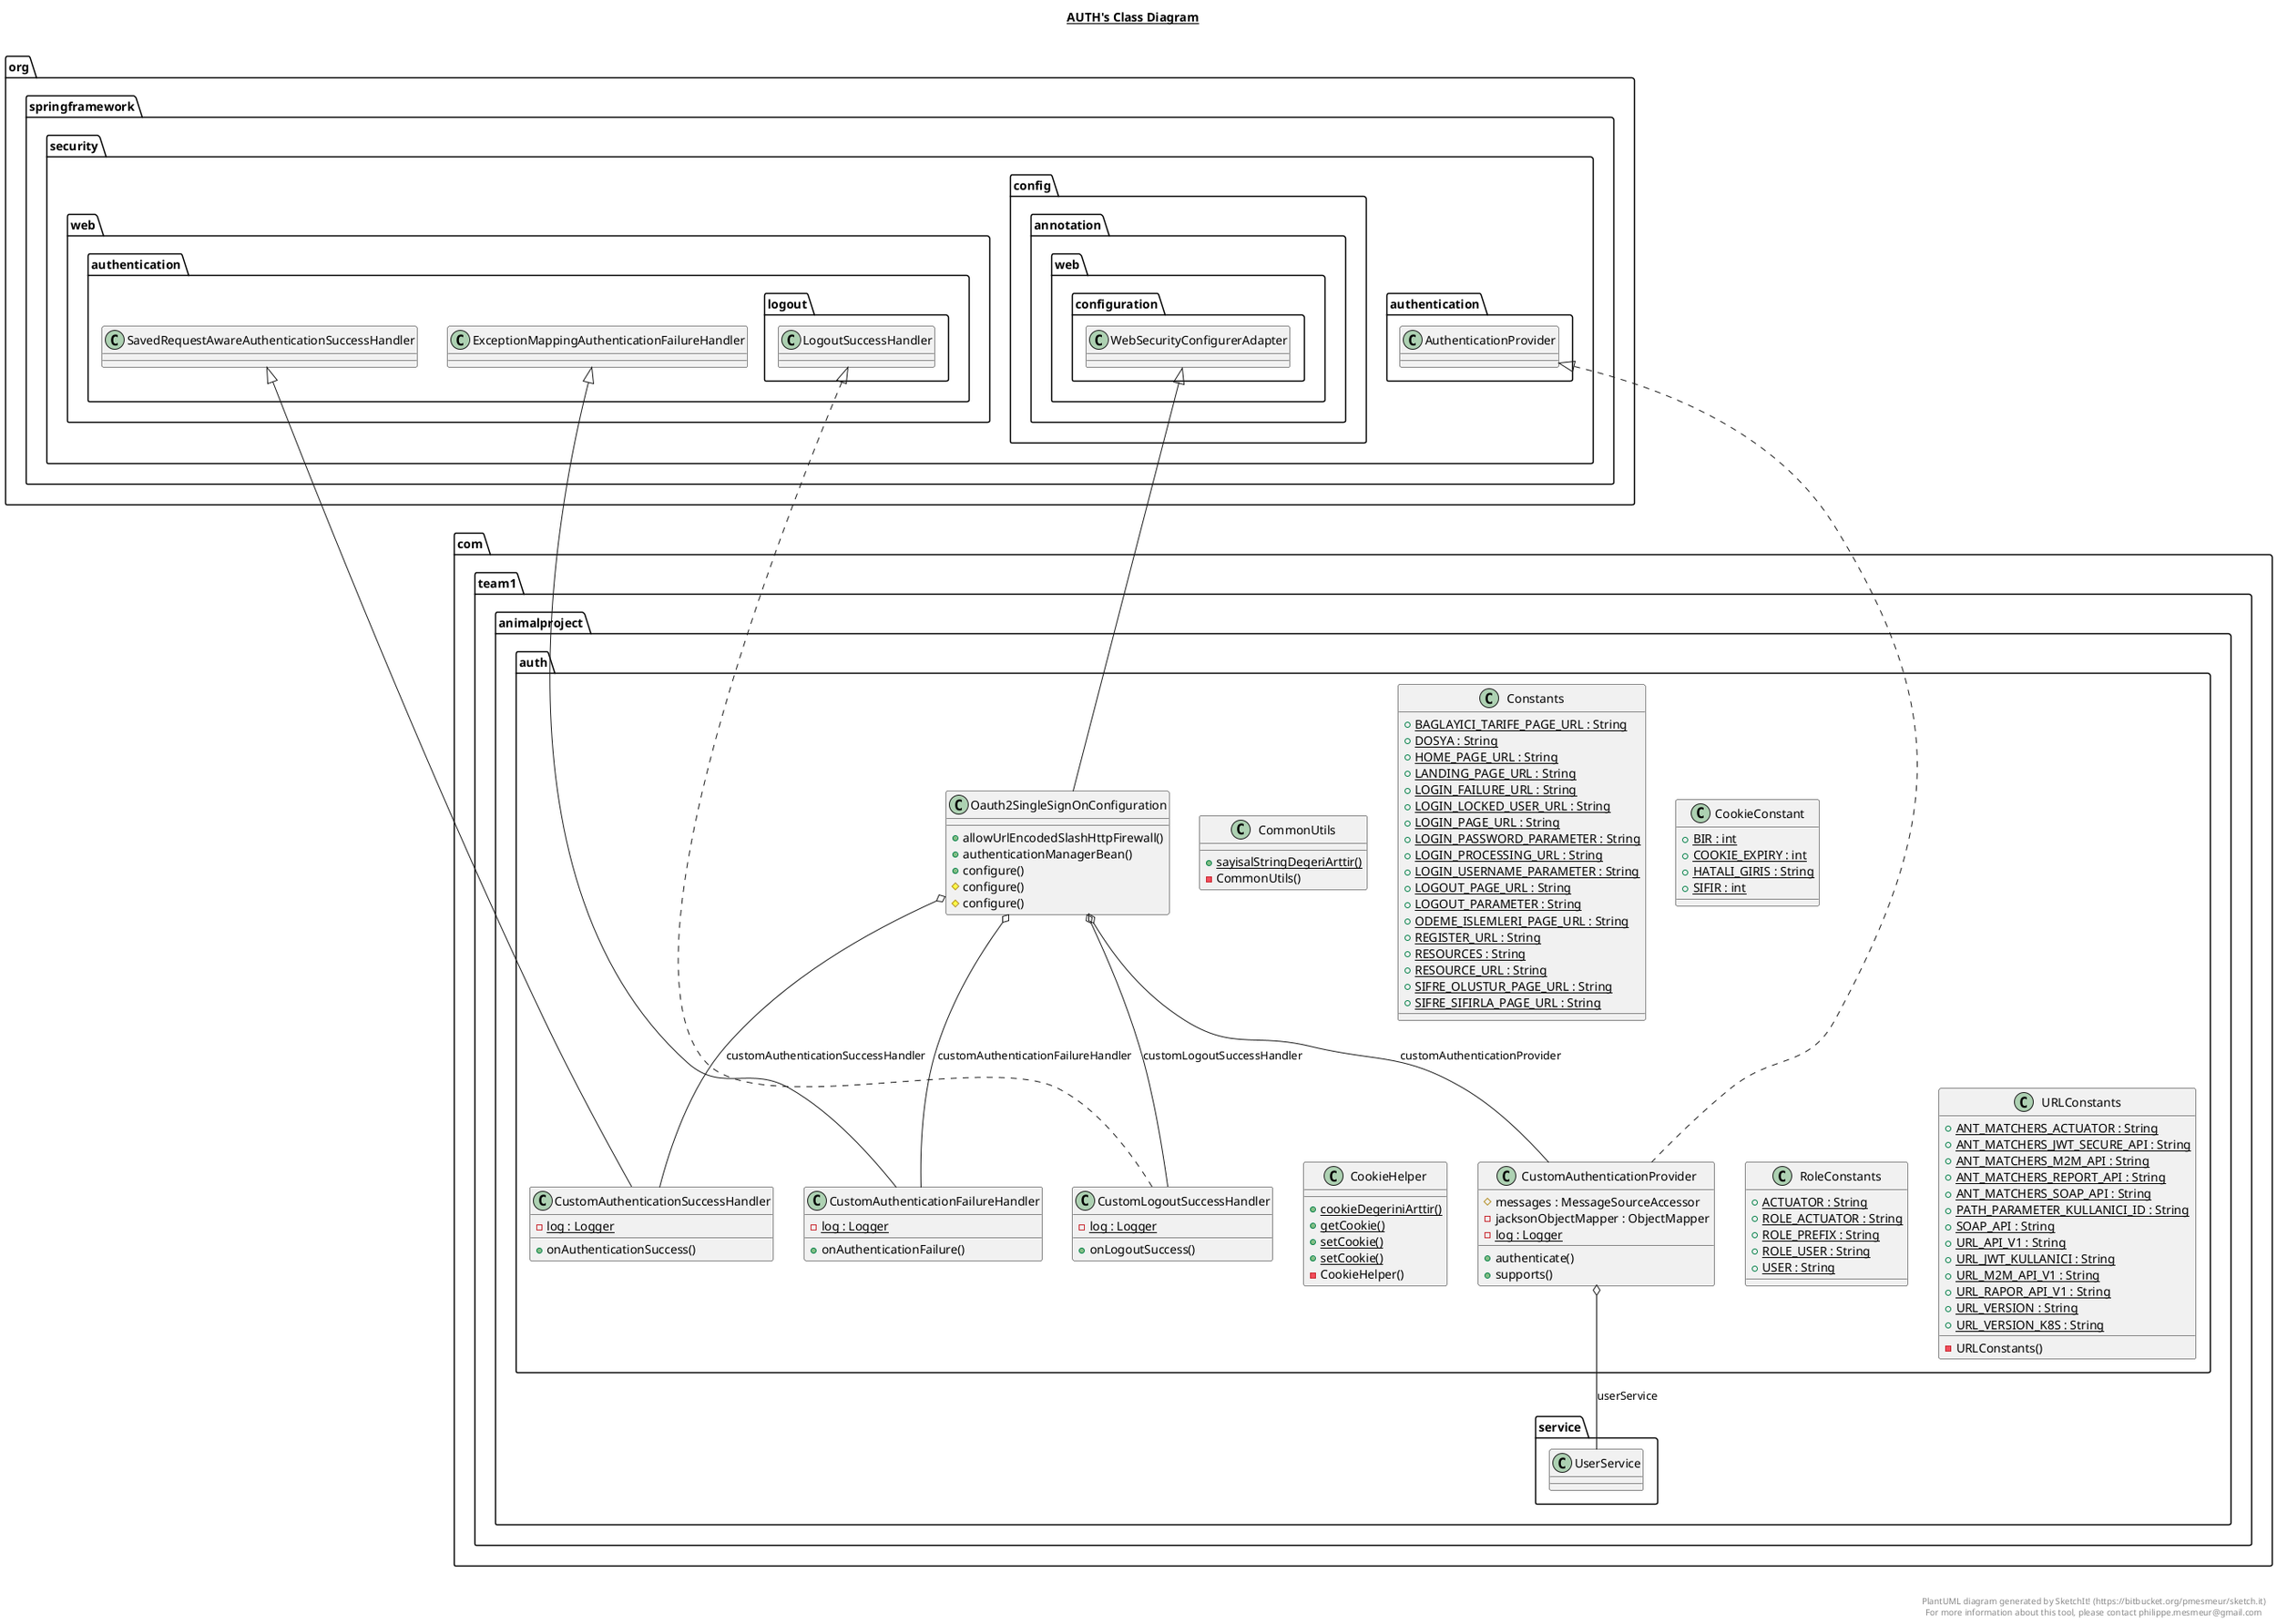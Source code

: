 @startuml

title __AUTH's Class Diagram__\n

  namespace com.team1.animalproject {
    namespace auth {
      class com.team1.animalproject.auth.CommonUtils {
          {static} + sayisalStringDegeriArttir()
          - CommonUtils()
      }
    }
  }
  

  namespace com.team1.animalproject {
    namespace auth {
      class com.team1.animalproject.auth.Constants {
          {static} + BAGLAYICI_TARIFE_PAGE_URL : String
          {static} + DOSYA : String
          {static} + HOME_PAGE_URL : String
          {static} + LANDING_PAGE_URL : String
          {static} + LOGIN_FAILURE_URL : String
          {static} + LOGIN_LOCKED_USER_URL : String
          {static} + LOGIN_PAGE_URL : String
          {static} + LOGIN_PASSWORD_PARAMETER : String
          {static} + LOGIN_PROCESSING_URL : String
          {static} + LOGIN_USERNAME_PARAMETER : String
          {static} + LOGOUT_PAGE_URL : String
          {static} + LOGOUT_PARAMETER : String
          {static} + ODEME_ISLEMLERI_PAGE_URL : String
          {static} + REGISTER_URL : String
          {static} + RESOURCES : String
          {static} + RESOURCE_URL : String
          {static} + SIFRE_OLUSTUR_PAGE_URL : String
          {static} + SIFRE_SIFIRLA_PAGE_URL : String
      }
    }
  }
  

  namespace com.team1.animalproject {
    namespace auth {
      class com.team1.animalproject.auth.CookieConstant {
          {static} + BIR : int
          {static} + COOKIE_EXPIRY : int
          {static} + HATALI_GIRIS : String
          {static} + SIFIR : int
      }
    }
  }
  

  namespace com.team1.animalproject {
    namespace auth {
      class com.team1.animalproject.auth.CookieHelper {
          {static} + cookieDegeriniArttir()
          {static} + getCookie()
          {static} + setCookie()
          {static} + setCookie()
          - CookieHelper()
      }
    }
  }
  

  namespace com.team1.animalproject {
    namespace auth {
      class com.team1.animalproject.auth.CustomAuthenticationFailureHandler {
          {static} - log : Logger
          + onAuthenticationFailure()
      }
    }
  }
  

  namespace com.team1.animalproject {
    namespace auth {
      class com.team1.animalproject.auth.CustomAuthenticationProvider {
          # messages : MessageSourceAccessor
          - jacksonObjectMapper : ObjectMapper
          {static} - log : Logger
          + authenticate()
          + supports()
      }
    }
  }
  

  namespace com.team1.animalproject {
    namespace auth {
      class com.team1.animalproject.auth.CustomAuthenticationSuccessHandler {
          {static} - log : Logger
          + onAuthenticationSuccess()
      }
    }
  }
  

  namespace com.team1.animalproject {
    namespace auth {
      class com.team1.animalproject.auth.CustomLogoutSuccessHandler {
          {static} - log : Logger
          + onLogoutSuccess()
      }
    }
  }
  

  namespace com.team1.animalproject {
    namespace auth {
      class com.team1.animalproject.auth.Oauth2SingleSignOnConfiguration {
          + allowUrlEncodedSlashHttpFirewall()
          + authenticationManagerBean()
          + configure()
          # configure()
          # configure()
      }
    }
  }
  

  namespace com.team1.animalproject {
    namespace auth {
      class com.team1.animalproject.auth.RoleConstants {
          {static} + ACTUATOR : String
          {static} + ROLE_ACTUATOR : String
          {static} + ROLE_PREFIX : String
          {static} + ROLE_USER : String
          {static} + USER : String
      }
    }
  }
  

  namespace com.team1.animalproject {
    namespace auth {
      class com.team1.animalproject.auth.URLConstants {
          {static} + ANT_MATCHERS_ACTUATOR : String
          {static} + ANT_MATCHERS_JWT_SECURE_API : String
          {static} + ANT_MATCHERS_M2M_API : String
          {static} + ANT_MATCHERS_REPORT_API : String
          {static} + ANT_MATCHERS_SOAP_API : String
          {static} + PATH_PARAMETER_KULLANICI_ID : String
          {static} + SOAP_API : String
          {static} + URL_API_V1 : String
          {static} + URL_JWT_KULLANICI : String
          {static} + URL_M2M_API_V1 : String
          {static} + URL_RAPOR_API_V1 : String
          {static} + URL_VERSION : String
          {static} + URL_VERSION_K8S : String
          - URLConstants()
      }
    }
  }
  

  com.team1.animalproject.auth.CustomAuthenticationFailureHandler -up-|> org.springframework.security.web.authentication.ExceptionMappingAuthenticationFailureHandler
  com.team1.animalproject.auth.CustomAuthenticationProvider .up.|> org.springframework.security.authentication.AuthenticationProvider
  com.team1.animalproject.auth.CustomAuthenticationProvider o-- com.team1.animalproject.service.UserService : userService
  com.team1.animalproject.auth.CustomAuthenticationSuccessHandler -up-|> org.springframework.security.web.authentication.SavedRequestAwareAuthenticationSuccessHandler
  com.team1.animalproject.auth.CustomLogoutSuccessHandler .up.|> org.springframework.security.web.authentication.logout.LogoutSuccessHandler
  com.team1.animalproject.auth.Oauth2SingleSignOnConfiguration -up-|> org.springframework.security.config.annotation.web.configuration.WebSecurityConfigurerAdapter
  com.team1.animalproject.auth.Oauth2SingleSignOnConfiguration o-- com.team1.animalproject.auth.CustomAuthenticationFailureHandler : customAuthenticationFailureHandler
  com.team1.animalproject.auth.Oauth2SingleSignOnConfiguration o-- com.team1.animalproject.auth.CustomAuthenticationProvider : customAuthenticationProvider
  com.team1.animalproject.auth.Oauth2SingleSignOnConfiguration o-- com.team1.animalproject.auth.CustomAuthenticationSuccessHandler : customAuthenticationSuccessHandler
  com.team1.animalproject.auth.Oauth2SingleSignOnConfiguration o-- com.team1.animalproject.auth.CustomLogoutSuccessHandler : customLogoutSuccessHandler


right footer


PlantUML diagram generated by SketchIt! (https://bitbucket.org/pmesmeur/sketch.it)
For more information about this tool, please contact philippe.mesmeur@gmail.com
endfooter

@enduml
